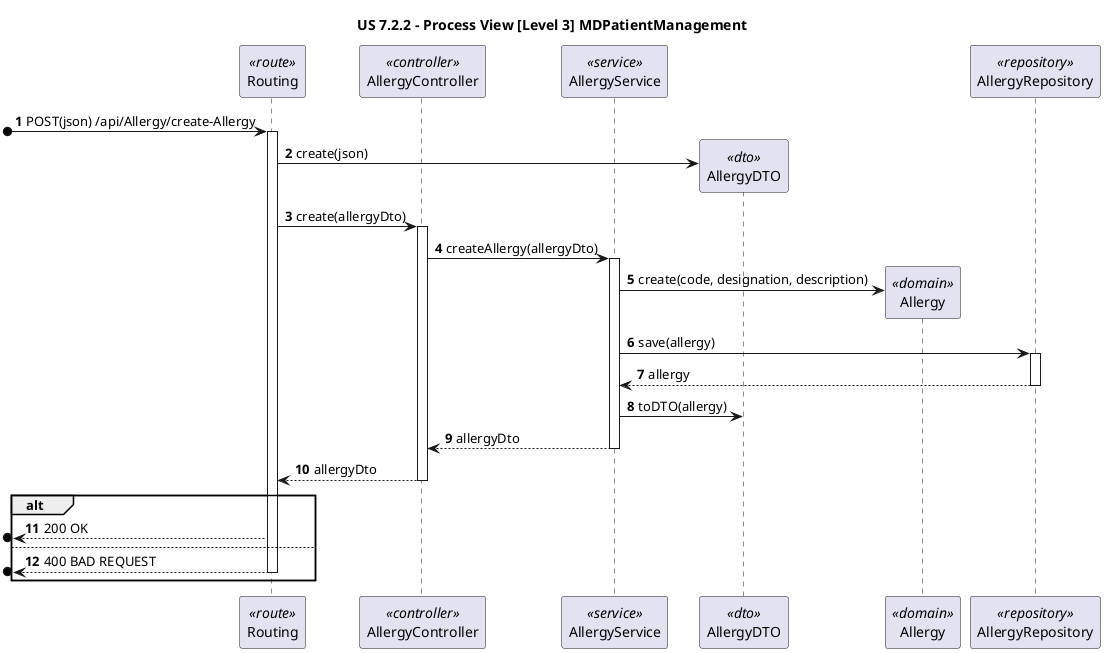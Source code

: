@startuml

title "US 7.2.2 - Process View [Level 3] MDPatientManagement"

autonumber
participant "Routing" as ROUTE <<route>>
participant "AllergyController" as CTRL <<controller>>
participant "AllergyService" as SVC <<service>>
participant "AllergyDTO" as DTO <<dto>>
participant "Allergy" as ALL <<domain>>
participant "AllergyRepository" as REPO <<repository>>

[o-> ROUTE: POST(json) /api/Allergy/create-Allergy
activate ROUTE

ROUTE -> DTO **: create(json)

ROUTE -> CTRL: create(allergyDto)
activate CTRL

CTRL ->  SVC: createAllergy(allergyDto)
activate SVC

SVC -> ALL ** : create(code, designation, description)

SVC -> REPO : save(allergy)
activate REPO

REPO --> SVC : allergy
deactivate REPO

SVC -> DTO : toDTO(allergy)


SVC --> CTRL: allergyDto
deactivate SVC

CTRL --> ROUTE: allergyDto
deactivate CTRL

alt 
[o<-- ROUTE : 200 OK

else

[o<-- ROUTE : 400 BAD REQUEST
deactivate ROUTE
end alt


@enduml